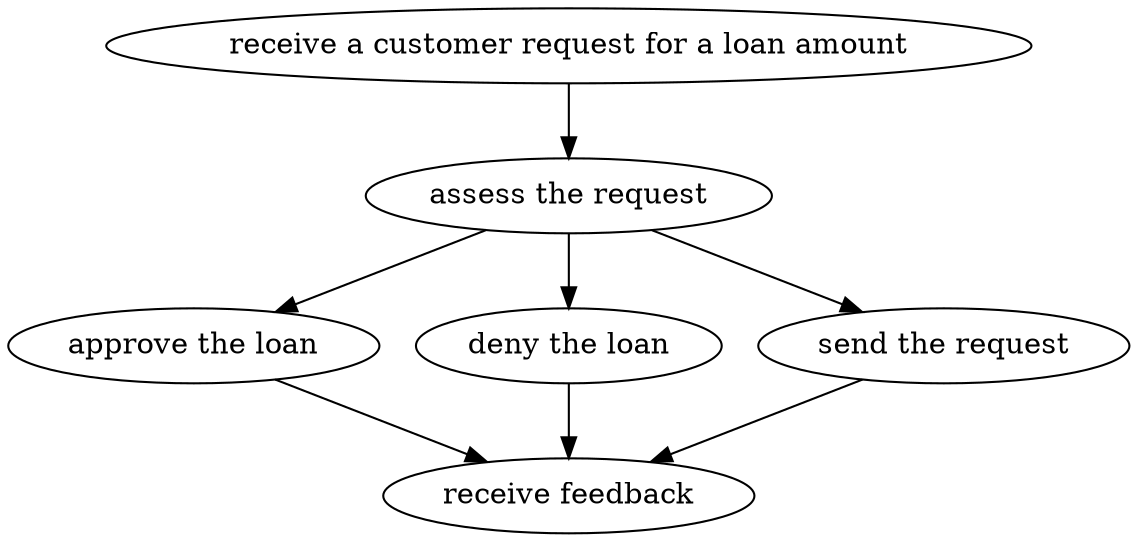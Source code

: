 strict digraph "doc-5.1" {
	graph [name="doc-5.1"];
	"receive a customer request for a loan amount"	[attrs="{'type': 'Activity', 'label': 'receive a customer request for a loan amount'}"];
	"assess the request"	[attrs="{'type': 'Activity', 'label': 'assess the request'}"];
	"receive a customer request for a loan amount" -> "assess the request"	[attrs="{'type': 'flow', 'label': 'flow'}"];
	"approve the loan"	[attrs="{'type': 'Activity', 'label': 'approve the loan'}"];
	"assess the request" -> "approve the loan"	[attrs="{'type': 'flow', 'label': 'flow'}"];
	"deny the loan"	[attrs="{'type': 'Activity', 'label': 'deny the loan'}"];
	"assess the request" -> "deny the loan"	[attrs="{'type': 'flow', 'label': 'flow'}"];
	"send the request"	[attrs="{'type': 'Activity', 'label': 'send the request'}"];
	"assess the request" -> "send the request"	[attrs="{'type': 'flow', 'label': 'flow'}"];
	"receive feedback"	[attrs="{'type': 'Activity', 'label': 'receive feedback'}"];
	"approve the loan" -> "receive feedback"	[attrs="{'type': 'flow', 'label': 'flow'}"];
	"deny the loan" -> "receive feedback"	[attrs="{'type': 'flow', 'label': 'flow'}"];
	"send the request" -> "receive feedback"	[attrs="{'type': 'flow', 'label': 'flow'}"];
}
